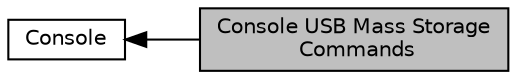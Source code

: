 digraph "Console USB Mass Storage Commands"
{
  edge [fontname="Helvetica",fontsize="10",labelfontname="Helvetica",labelfontsize="10"];
  node [fontname="Helvetica",fontsize="10",shape=box];
  rankdir=LR;
  Node1 [label="Console USB Mass Storage\l Commands",height=0.2,width=0.4,color="black", fillcolor="grey75", style="filled", fontcolor="black",tooltip="Console USB Mass Storage commands."];
  Node2 [label="Console",height=0.2,width=0.4,color="black", fillcolor="white", style="filled",URL="$d4/d9b/group__R__SW__PKG__93__CONSOLE.html",tooltip="Console implementation for the RZA1H Camera-SDK Application."];
  Node2->Node1 [shape=plaintext, dir="back", style="solid"];
}
